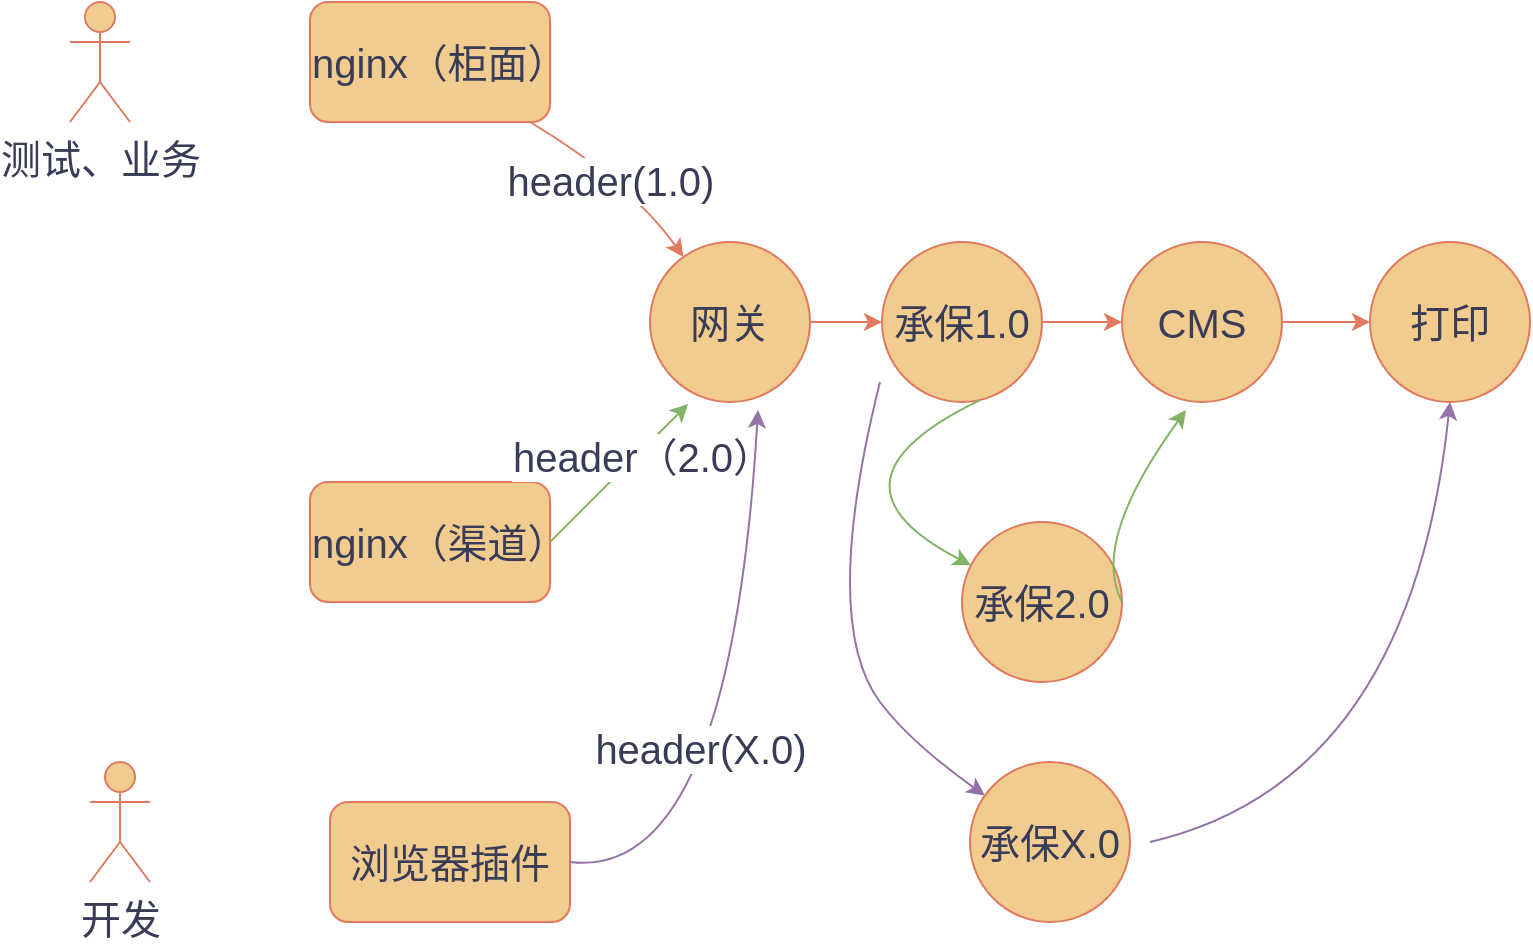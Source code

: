 <mxfile version="24.2.1" type="github">
  <diagram name="第 1 页" id="2NgtuxToNNVWXZ2t1-bO">
    <mxGraphModel dx="1434" dy="841" grid="1" gridSize="10" guides="1" tooltips="1" connect="1" arrows="1" fold="1" page="1" pageScale="1" pageWidth="827" pageHeight="1169" math="0" shadow="0">
      <root>
        <mxCell id="0" />
        <mxCell id="1" parent="0" />
        <mxCell id="FAs8k7TQQC9c5B8oYjzg-14" value="" style="edgeStyle=orthogonalEdgeStyle;rounded=0;orthogonalLoop=1;jettySize=auto;html=1;labelBackgroundColor=none;strokeColor=#E07A5F;fontColor=default;" edge="1" parent="1" source="FAs8k7TQQC9c5B8oYjzg-2" target="FAs8k7TQQC9c5B8oYjzg-3">
          <mxGeometry relative="1" as="geometry" />
        </mxCell>
        <mxCell id="FAs8k7TQQC9c5B8oYjzg-2" value="&lt;font style=&quot;font-size: 20px;&quot;&gt;网关&lt;/font&gt;" style="ellipse;whiteSpace=wrap;html=1;aspect=fixed;labelBackgroundColor=none;fillColor=#F2CC8F;strokeColor=#E07A5F;fontColor=#393C56;" vertex="1" parent="1">
          <mxGeometry x="330" y="200" width="80" height="80" as="geometry" />
        </mxCell>
        <mxCell id="FAs8k7TQQC9c5B8oYjzg-16" value="" style="edgeStyle=orthogonalEdgeStyle;rounded=0;orthogonalLoop=1;jettySize=auto;html=1;labelBackgroundColor=none;strokeColor=#E07A5F;fontColor=default;" edge="1" parent="1" source="FAs8k7TQQC9c5B8oYjzg-3" target="FAs8k7TQQC9c5B8oYjzg-4">
          <mxGeometry relative="1" as="geometry" />
        </mxCell>
        <mxCell id="FAs8k7TQQC9c5B8oYjzg-3" value="&lt;font style=&quot;font-size: 20px;&quot;&gt;承保1.0&lt;/font&gt;" style="ellipse;whiteSpace=wrap;html=1;aspect=fixed;labelBackgroundColor=none;fillColor=#F2CC8F;strokeColor=#E07A5F;fontColor=#393C56;" vertex="1" parent="1">
          <mxGeometry x="446" y="200" width="80" height="80" as="geometry" />
        </mxCell>
        <mxCell id="FAs8k7TQQC9c5B8oYjzg-17" value="" style="edgeStyle=orthogonalEdgeStyle;rounded=0;orthogonalLoop=1;jettySize=auto;html=1;labelBackgroundColor=none;strokeColor=#E07A5F;fontColor=default;" edge="1" parent="1" source="FAs8k7TQQC9c5B8oYjzg-4" target="FAs8k7TQQC9c5B8oYjzg-23">
          <mxGeometry relative="1" as="geometry">
            <mxPoint x="676" y="240" as="targetPoint" />
          </mxGeometry>
        </mxCell>
        <mxCell id="FAs8k7TQQC9c5B8oYjzg-4" value="&lt;font style=&quot;font-size: 20px;&quot;&gt;CMS&lt;/font&gt;" style="ellipse;whiteSpace=wrap;html=1;aspect=fixed;labelBackgroundColor=none;fillColor=#F2CC8F;strokeColor=#E07A5F;fontColor=#393C56;" vertex="1" parent="1">
          <mxGeometry x="566" y="200" width="80" height="80" as="geometry" />
        </mxCell>
        <mxCell id="FAs8k7TQQC9c5B8oYjzg-6" value="&lt;font style=&quot;font-size: 20px;&quot;&gt;承保2.0&lt;/font&gt;" style="ellipse;whiteSpace=wrap;html=1;aspect=fixed;labelBackgroundColor=none;fillColor=#F2CC8F;strokeColor=#E07A5F;fontColor=#393C56;" vertex="1" parent="1">
          <mxGeometry x="486" y="340" width="80" height="80" as="geometry" />
        </mxCell>
        <mxCell id="FAs8k7TQQC9c5B8oYjzg-9" value="&lt;font style=&quot;font-size: 20px;&quot;&gt;nginx（柜面）&lt;/font&gt;" style="rounded=1;whiteSpace=wrap;html=1;labelBackgroundColor=none;fillColor=#F2CC8F;strokeColor=#E07A5F;fontColor=#393C56;" vertex="1" parent="1">
          <mxGeometry x="160" y="80" width="120" height="60" as="geometry" />
        </mxCell>
        <mxCell id="FAs8k7TQQC9c5B8oYjzg-12" value="&lt;font style=&quot;font-size: 20px;&quot;&gt;nginx（渠道）&lt;/font&gt;" style="rounded=1;whiteSpace=wrap;html=1;labelBackgroundColor=none;fillColor=#F2CC8F;strokeColor=#E07A5F;fontColor=#393C56;" vertex="1" parent="1">
          <mxGeometry x="160" y="320" width="120" height="60" as="geometry" />
        </mxCell>
        <mxCell id="FAs8k7TQQC9c5B8oYjzg-19" value="" style="curved=1;endArrow=classic;html=1;rounded=0;entryX=0.238;entryY=1.013;entryDx=0;entryDy=0;entryPerimeter=0;exitX=1;exitY=0.5;exitDx=0;exitDy=0;labelBackgroundColor=none;strokeColor=#82b366;fontColor=default;fillColor=#d5e8d4;" edge="1" parent="1" source="FAs8k7TQQC9c5B8oYjzg-12" target="FAs8k7TQQC9c5B8oYjzg-2">
          <mxGeometry width="50" height="50" relative="1" as="geometry">
            <mxPoint x="260" y="380" as="sourcePoint" />
            <mxPoint x="310" y="330" as="targetPoint" />
            <Array as="points" />
          </mxGeometry>
        </mxCell>
        <mxCell id="FAs8k7TQQC9c5B8oYjzg-30" value="&lt;font style=&quot;font-size: 20px;&quot;&gt;header（2.0）&lt;/font&gt;" style="edgeLabel;html=1;align=center;verticalAlign=middle;resizable=0;points=[];strokeColor=#E07A5F;fontColor=#393C56;fillColor=#F2CC8F;" vertex="1" connectable="0" parent="FAs8k7TQQC9c5B8oYjzg-19">
          <mxGeometry x="-0.171" relative="1" as="geometry">
            <mxPoint x="17" y="-15" as="offset" />
          </mxGeometry>
        </mxCell>
        <mxCell id="FAs8k7TQQC9c5B8oYjzg-20" value="" style="curved=1;endArrow=classic;html=1;rounded=0;exitX=0.613;exitY=0.988;exitDx=0;exitDy=0;labelBackgroundColor=none;strokeColor=#82b366;fontColor=default;fillColor=#d5e8d4;exitPerimeter=0;" edge="1" parent="1" source="FAs8k7TQQC9c5B8oYjzg-3" target="FAs8k7TQQC9c5B8oYjzg-6">
          <mxGeometry width="50" height="50" relative="1" as="geometry">
            <mxPoint x="390" y="380" as="sourcePoint" />
            <mxPoint x="440" y="330" as="targetPoint" />
            <Array as="points">
              <mxPoint x="410" y="320" />
            </Array>
          </mxGeometry>
        </mxCell>
        <mxCell id="FAs8k7TQQC9c5B8oYjzg-21" value="" style="curved=1;endArrow=classic;html=1;rounded=0;exitX=1;exitY=0.5;exitDx=0;exitDy=0;entryX=0.4;entryY=1.05;entryDx=0;entryDy=0;entryPerimeter=0;labelBackgroundColor=none;strokeColor=#82b366;fontColor=default;fillColor=#d5e8d4;" edge="1" parent="1" source="FAs8k7TQQC9c5B8oYjzg-6" target="FAs8k7TQQC9c5B8oYjzg-4">
          <mxGeometry width="50" height="50" relative="1" as="geometry">
            <mxPoint x="540" y="370" as="sourcePoint" />
            <mxPoint x="600" y="290" as="targetPoint" />
            <Array as="points">
              <mxPoint x="550" y="350" />
            </Array>
          </mxGeometry>
        </mxCell>
        <mxCell id="FAs8k7TQQC9c5B8oYjzg-23" value="&lt;span style=&quot;font-size: 20px;&quot;&gt;打印&lt;/span&gt;" style="ellipse;whiteSpace=wrap;html=1;aspect=fixed;labelBackgroundColor=none;fillColor=#F2CC8F;strokeColor=#E07A5F;fontColor=#393C56;" vertex="1" parent="1">
          <mxGeometry x="690" y="200" width="80" height="80" as="geometry" />
        </mxCell>
        <mxCell id="FAs8k7TQQC9c5B8oYjzg-25" value="&lt;font style=&quot;font-size: 20px;&quot;&gt;承保X.0&lt;/font&gt;" style="ellipse;whiteSpace=wrap;html=1;aspect=fixed;labelBackgroundColor=none;fillColor=#F2CC8F;strokeColor=#E07A5F;fontColor=#393C56;" vertex="1" parent="1">
          <mxGeometry x="490" y="460" width="80" height="80" as="geometry" />
        </mxCell>
        <mxCell id="FAs8k7TQQC9c5B8oYjzg-31" value="" style="curved=1;endArrow=classic;html=1;rounded=0;strokeColor=#E07A5F;fontColor=#393C56;fillColor=#F2CC8F;" edge="1" parent="1" source="FAs8k7TQQC9c5B8oYjzg-9" target="FAs8k7TQQC9c5B8oYjzg-2">
          <mxGeometry width="50" height="50" relative="1" as="geometry">
            <mxPoint x="250" y="190" as="sourcePoint" />
            <mxPoint x="300" y="140" as="targetPoint" />
            <Array as="points">
              <mxPoint x="320" y="170" />
            </Array>
          </mxGeometry>
        </mxCell>
        <mxCell id="FAs8k7TQQC9c5B8oYjzg-32" value="&lt;font style=&quot;font-size: 20px;&quot;&gt;header(1.0)&lt;/font&gt;" style="edgeLabel;html=1;align=center;verticalAlign=middle;resizable=0;points=[];strokeColor=#E07A5F;fontColor=#393C56;fillColor=#F2CC8F;" vertex="1" connectable="0" parent="FAs8k7TQQC9c5B8oYjzg-31">
          <mxGeometry x="-0.058" y="-4" relative="1" as="geometry">
            <mxPoint as="offset" />
          </mxGeometry>
        </mxCell>
        <mxCell id="FAs8k7TQQC9c5B8oYjzg-33" value="&lt;font style=&quot;font-size: 20px;&quot;&gt;测试、业务&lt;/font&gt;" style="shape=umlActor;verticalLabelPosition=bottom;verticalAlign=top;html=1;outlineConnect=0;strokeColor=#E07A5F;fontColor=#393C56;fillColor=#F2CC8F;" vertex="1" parent="1">
          <mxGeometry x="40" y="80" width="30" height="60" as="geometry" />
        </mxCell>
        <mxCell id="FAs8k7TQQC9c5B8oYjzg-34" value="&lt;font style=&quot;font-size: 20px;&quot;&gt;浏览器插件&lt;/font&gt;" style="rounded=1;whiteSpace=wrap;html=1;strokeColor=#E07A5F;fontColor=#393C56;fillColor=#F2CC8F;" vertex="1" parent="1">
          <mxGeometry x="170" y="480" width="120" height="60" as="geometry" />
        </mxCell>
        <mxCell id="FAs8k7TQQC9c5B8oYjzg-35" value="&lt;font style=&quot;font-size: 20px;&quot;&gt;开发&lt;/font&gt;" style="shape=umlActor;verticalLabelPosition=bottom;verticalAlign=top;html=1;outlineConnect=0;strokeColor=#E07A5F;fontColor=#393C56;fillColor=#F2CC8F;" vertex="1" parent="1">
          <mxGeometry x="50" y="460" width="30" height="60" as="geometry" />
        </mxCell>
        <mxCell id="FAs8k7TQQC9c5B8oYjzg-36" value="" style="curved=1;endArrow=classic;html=1;rounded=0;strokeColor=#9673a6;fontColor=#393C56;fillColor=#e1d5e7;entryX=0.675;entryY=1.05;entryDx=0;entryDy=0;entryPerimeter=0;exitX=1;exitY=0.5;exitDx=0;exitDy=0;" edge="1" parent="1" source="FAs8k7TQQC9c5B8oYjzg-34" target="FAs8k7TQQC9c5B8oYjzg-2">
          <mxGeometry width="50" height="50" relative="1" as="geometry">
            <mxPoint x="320" y="520" as="sourcePoint" />
            <mxPoint x="370" y="470" as="targetPoint" />
            <Array as="points">
              <mxPoint x="370" y="520" />
            </Array>
          </mxGeometry>
        </mxCell>
        <mxCell id="FAs8k7TQQC9c5B8oYjzg-37" value="&lt;font style=&quot;font-size: 20px;&quot;&gt;header(X.0)&lt;/font&gt;" style="edgeLabel;html=1;align=center;verticalAlign=middle;resizable=0;points=[];strokeColor=#E07A5F;fontColor=#393C56;fillColor=#F2CC8F;" vertex="1" connectable="0" parent="FAs8k7TQQC9c5B8oYjzg-36">
          <mxGeometry x="-0.075" y="19" relative="1" as="geometry">
            <mxPoint as="offset" />
          </mxGeometry>
        </mxCell>
        <mxCell id="FAs8k7TQQC9c5B8oYjzg-38" value="" style="curved=1;endArrow=classic;html=1;rounded=0;strokeColor=#9673a6;fontColor=#393C56;fillColor=#e1d5e7;" edge="1" parent="1" target="FAs8k7TQQC9c5B8oYjzg-25">
          <mxGeometry width="50" height="50" relative="1" as="geometry">
            <mxPoint x="445" y="270" as="sourcePoint" />
            <mxPoint x="430" y="580" as="targetPoint" />
            <Array as="points">
              <mxPoint x="430" y="330" />
              <mxPoint x="430" y="410" />
              <mxPoint x="460" y="450" />
            </Array>
          </mxGeometry>
        </mxCell>
        <mxCell id="FAs8k7TQQC9c5B8oYjzg-39" value="" style="edgeLabel;html=1;align=center;verticalAlign=middle;resizable=0;points=[];strokeColor=#E07A5F;fontColor=#393C56;fillColor=#F2CC8F;" vertex="1" connectable="0" parent="FAs8k7TQQC9c5B8oYjzg-38">
          <mxGeometry x="0.599" y="-4" relative="1" as="geometry">
            <mxPoint as="offset" />
          </mxGeometry>
        </mxCell>
        <mxCell id="FAs8k7TQQC9c5B8oYjzg-40" value="" style="curved=1;endArrow=classic;html=1;rounded=0;strokeColor=#9673a6;fontColor=#393C56;fillColor=#e1d5e7;entryX=0.5;entryY=1;entryDx=0;entryDy=0;" edge="1" parent="1" target="FAs8k7TQQC9c5B8oYjzg-23">
          <mxGeometry width="50" height="50" relative="1" as="geometry">
            <mxPoint x="580" y="500" as="sourcePoint" />
            <mxPoint x="690" y="450" as="targetPoint" />
            <Array as="points">
              <mxPoint x="710" y="470" />
            </Array>
          </mxGeometry>
        </mxCell>
      </root>
    </mxGraphModel>
  </diagram>
</mxfile>
